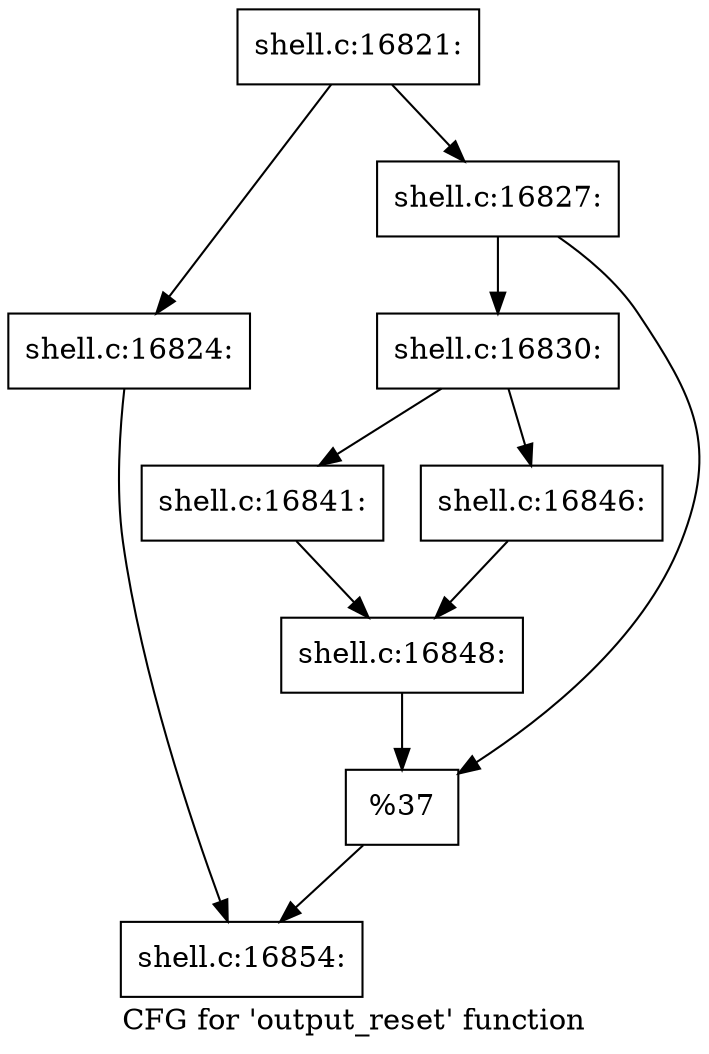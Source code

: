 digraph "CFG for 'output_reset' function" {
	label="CFG for 'output_reset' function";

	Node0x560277502b70 [shape=record,label="{shell.c:16821:}"];
	Node0x560277502b70 -> Node0x560277509810;
	Node0x560277502b70 -> Node0x560277502720;
	Node0x560277509810 [shape=record,label="{shell.c:16824:}"];
	Node0x560277509810 -> Node0x560277509390;
	Node0x560277502720 [shape=record,label="{shell.c:16827:}"];
	Node0x560277502720 -> Node0x56027750a4f0;
	Node0x560277502720 -> Node0x56027750a540;
	Node0x56027750a4f0 [shape=record,label="{shell.c:16830:}"];
	Node0x56027750a4f0 -> Node0x56027750b7e0;
	Node0x56027750a4f0 -> Node0x56027750b880;
	Node0x56027750b7e0 [shape=record,label="{shell.c:16841:}"];
	Node0x56027750b7e0 -> Node0x56027750b830;
	Node0x56027750b880 [shape=record,label="{shell.c:16846:}"];
	Node0x56027750b880 -> Node0x56027750b830;
	Node0x56027750b830 [shape=record,label="{shell.c:16848:}"];
	Node0x56027750b830 -> Node0x56027750a540;
	Node0x56027750a540 [shape=record,label="{%37}"];
	Node0x56027750a540 -> Node0x560277509390;
	Node0x560277509390 [shape=record,label="{shell.c:16854:}"];
}
